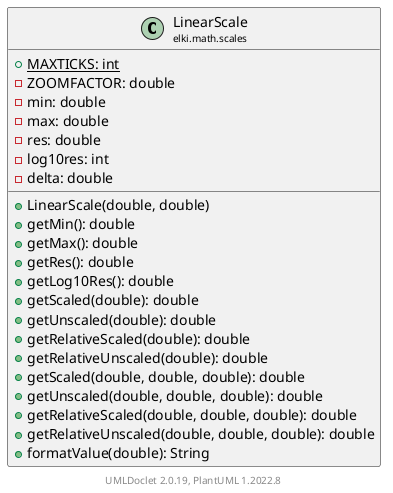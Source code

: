 @startuml
    remove .*\.(Instance|Par|Parameterizer|Factory)$
    set namespaceSeparator none
    hide empty fields
    hide empty methods

    class "<size:14>LinearScale\n<size:10>elki.math.scales" as elki.math.scales.LinearScale [[LinearScale.html]] {
        {static} +MAXTICKS: int
        -ZOOMFACTOR: double
        -min: double
        -max: double
        -res: double
        -log10res: int
        -delta: double
        +LinearScale(double, double)
        +getMin(): double
        +getMax(): double
        +getRes(): double
        +getLog10Res(): double
        +getScaled(double): double
        +getUnscaled(double): double
        +getRelativeScaled(double): double
        +getRelativeUnscaled(double): double
        +getScaled(double, double, double): double
        +getUnscaled(double, double, double): double
        +getRelativeScaled(double, double, double): double
        +getRelativeUnscaled(double, double, double): double
        +formatValue(double): String
    }

    center footer UMLDoclet 2.0.19, PlantUML 1.2022.8
@enduml
